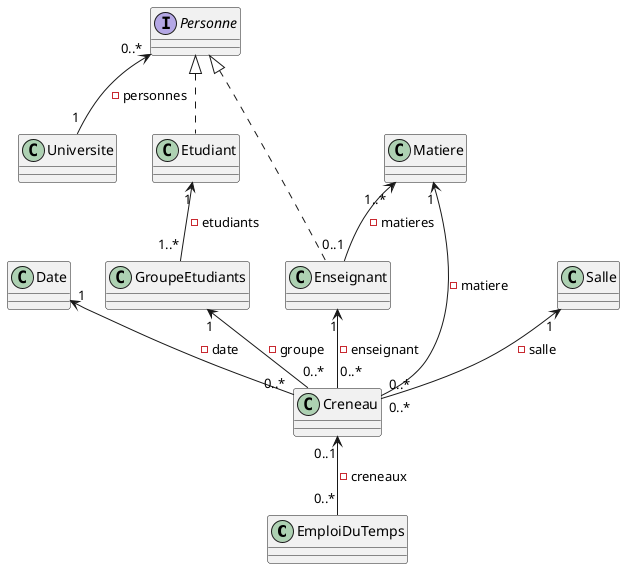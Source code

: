 @startuml
'https://plantuml.com/class-diagram

class EmploiDuTemps
class Creneau
class Date
class Universite
interface Personne
class GroupeEtudiants
class Matiere
class Salle
class Etudiant
class Enseignant

Creneau "0..1"<-- "0..*"EmploiDuTemps : -creneaux
Date "1"<-- "0..*"Creneau : -date
Salle "1"<-- "0..*"Creneau : -salle
Matiere "1"<-- "0..*"Creneau : -matiere
GroupeEtudiants "1"<-- "0..*"Creneau : -groupe
Personne <|.. Enseignant
Personne <|.. Etudiant
Personne "0..*"<-- "1"Universite : -personnes
Matiere "1..*"<-- "0..1"Enseignant : -matieres
Etudiant "1"<-- "1..*"GroupeEtudiants : -etudiants
Enseignant "1"<-- "0..*"Creneau : -enseignant


@enduml